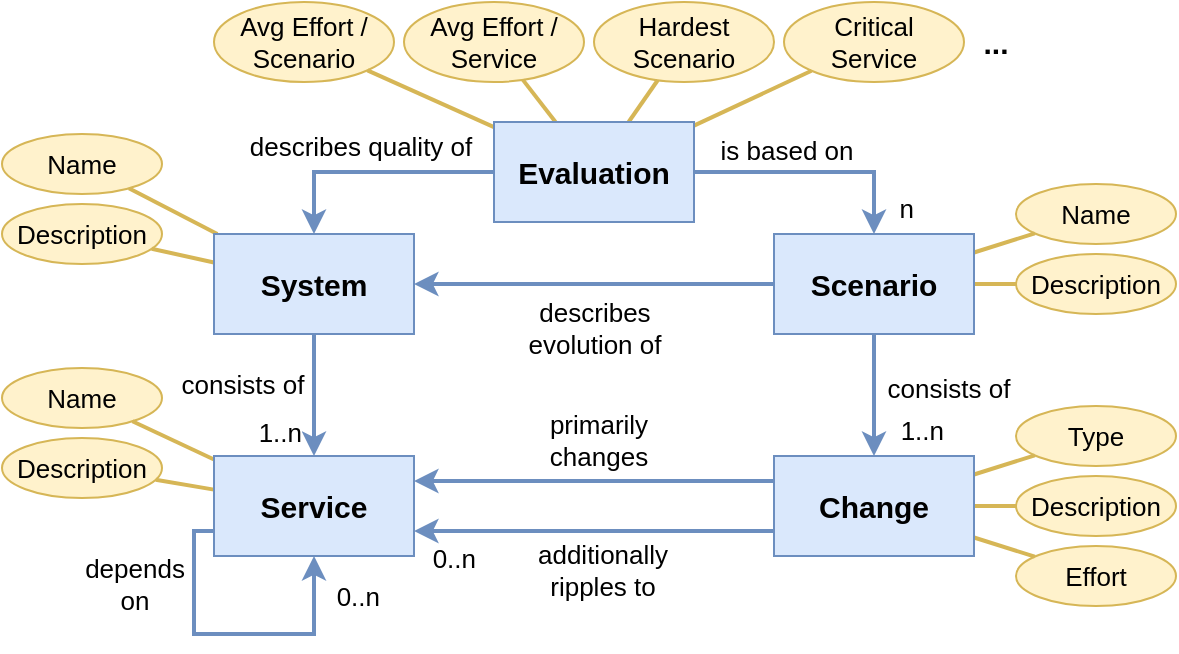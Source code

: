 <mxfile version="10.9.3" type="device"><diagram id="jgR4TiidttuUvGHe4xXU" name="Page-1"><mxGraphModel dx="1185" dy="807" grid="1" gridSize="10" guides="1" tooltips="1" connect="1" arrows="1" fold="1" page="1" pageScale="1" pageWidth="1169" pageHeight="827" math="0" shadow="0"><root><mxCell id="0"/><mxCell id="1" parent="0"/><mxCell id="S_a3rX835V8vei1Or_31-10" value="describes quality of" style="rounded=0;orthogonalLoop=1;jettySize=auto;html=1;fontSize=13;endSize=6;startSize=6;jumpSize=6;strokeWidth=2;fillColor=#dae8fc;strokeColor=#6c8ebf;edgeStyle=orthogonalEdgeStyle;spacingLeft=6;spacingBottom=-12;" edge="1" parent="1" source="S_a3rX835V8vei1Or_31-7" target="S_a3rX835V8vei1Or_31-2"><mxGeometry x="0.155" y="-19" relative="1" as="geometry"><mxPoint x="160" y="160" as="sourcePoint"/><mxPoint as="offset"/></mxGeometry></mxCell><mxCell id="S_a3rX835V8vei1Or_31-22" value="describes&lt;br style=&quot;font-size: 13px;&quot;&gt;evolution of" style="rounded=0;orthogonalLoop=1;jettySize=auto;html=1;fontSize=13;endSize=6;startSize=6;jumpSize=6;strokeWidth=2;fillColor=#dae8fc;strokeColor=#6c8ebf;spacingBottom=0;spacingTop=13;" edge="1" parent="1" source="S_a3rX835V8vei1Or_31-9" target="S_a3rX835V8vei1Or_31-2"><mxGeometry y="15" relative="1" as="geometry"><mxPoint x="410" y="430" as="sourcePoint"/><mxPoint x="250" y="430" as="targetPoint"/><mxPoint as="offset"/></mxGeometry></mxCell><mxCell id="S_a3rX835V8vei1Or_31-23" value="consists of" style="endArrow=classic;html=1;endSize=6;startArrow=none;startSize=6;startFill=0;strokeWidth=2;fontSize=13;fillColor=#dae8fc;strokeColor=#6c8ebf;endFill=1;fontStyle=0;spacingTop=4;spacingLeft=27;" edge="1" parent="1" source="S_a3rX835V8vei1Or_31-2" target="S_a3rX835V8vei1Or_31-5"><mxGeometry x="-0.25" y="-50" relative="1" as="geometry"><mxPoint x="210" y="520" as="sourcePoint"/><mxPoint x="370" y="520" as="targetPoint"/><mxPoint as="offset"/></mxGeometry></mxCell><mxCell id="S_a3rX835V8vei1Or_31-25" value="&lt;font style=&quot;font-size: 13px;&quot;&gt;1..n&lt;/font&gt;" style="resizable=0;html=1;align=right;verticalAlign=top;labelBackgroundColor=#ffffff;fontSize=13;spacingLeft=0;spacingTop=4;spacingBottom=0;spacingRight=6;fontStyle=0" connectable="0" vertex="1" parent="S_a3rX835V8vei1Or_31-23"><mxGeometry x="1" relative="1" as="geometry"><mxPoint y="-30" as="offset"/></mxGeometry></mxCell><mxCell id="S_a3rX835V8vei1Or_31-26" value="consists of" style="endArrow=classic;html=1;endSize=6;startArrow=none;startSize=6;startFill=0;strokeWidth=2;fontSize=13;fillColor=#dae8fc;strokeColor=#6c8ebf;endFill=1;fontStyle=0;spacingTop=-8;spacingLeft=-6;" edge="1" parent="1" source="S_a3rX835V8vei1Or_31-9" target="S_a3rX835V8vei1Or_31-11"><mxGeometry y="40" relative="1" as="geometry"><mxPoint x="180" y="260" as="sourcePoint"/><mxPoint x="180" y="340" as="targetPoint"/><mxPoint as="offset"/></mxGeometry></mxCell><mxCell id="S_a3rX835V8vei1Or_31-28" value="&lt;font style=&quot;font-size: 13px;&quot;&gt;1..n&lt;/font&gt;" style="resizable=0;html=1;align=right;verticalAlign=top;labelBackgroundColor=#ffffff;fontSize=13;spacingLeft=0;spacingTop=3;spacingBottom=0;spacingRight=15;fontStyle=0" connectable="0" vertex="1" parent="S_a3rX835V8vei1Or_31-26"><mxGeometry x="1" relative="1" as="geometry"><mxPoint x="50" y="-30" as="offset"/></mxGeometry></mxCell><mxCell id="S_a3rX835V8vei1Or_31-29" value="primarily&lt;br&gt;changes" style="endArrow=none;html=1;endSize=6;startArrow=classic;startSize=6;startFill=1;strokeWidth=2;fontSize=13;fillColor=#dae8fc;strokeColor=#6c8ebf;endFill=0;fontStyle=0;spacingTop=6;spacingLeft=4;exitX=1;exitY=0.25;exitDx=0;exitDy=0;entryX=0;entryY=0.25;entryDx=0;entryDy=0;" edge="1" parent="1" source="S_a3rX835V8vei1Or_31-5" target="S_a3rX835V8vei1Or_31-11"><mxGeometry y="24" relative="1" as="geometry"><mxPoint x="260" y="390" as="sourcePoint"/><mxPoint x="460" y="340" as="targetPoint"/><mxPoint as="offset"/></mxGeometry></mxCell><mxCell id="S_a3rX835V8vei1Or_31-32" value="additionally&lt;br style=&quot;font-size: 13px;&quot;&gt;ripples to" style="endArrow=classic;html=1;endSize=6;startArrow=none;startSize=6;startFill=0;strokeWidth=2;fontSize=13;fillColor=#dae8fc;strokeColor=#6c8ebf;endFill=1;fontStyle=0;spacingTop=-4;spacingLeft=8;entryX=1;entryY=0.75;entryDx=0;entryDy=0;exitX=0;exitY=0.75;exitDx=0;exitDy=0;" edge="1" parent="1" source="S_a3rX835V8vei1Or_31-11" target="S_a3rX835V8vei1Or_31-5"><mxGeometry y="21" relative="1" as="geometry"><mxPoint x="230" y="440" as="sourcePoint"/><mxPoint x="410.143" y="352.333" as="targetPoint"/><mxPoint as="offset"/></mxGeometry></mxCell><mxCell id="S_a3rX835V8vei1Or_31-34" value="&lt;font style=&quot;font-size: 13px;&quot;&gt;0..n&lt;/font&gt;" style="resizable=0;html=1;align=right;verticalAlign=top;labelBackgroundColor=#ffffff;fontSize=13;spacingLeft=0;spacingTop=7;spacingBottom=0;spacingRight=9;fontStyle=0" connectable="0" vertex="1" parent="S_a3rX835V8vei1Or_31-32"><mxGeometry x="1" relative="1" as="geometry"><mxPoint x="40" y="-7.5" as="offset"/></mxGeometry></mxCell><mxCell id="S_a3rX835V8vei1Or_31-36" value="is based on" style="endArrow=classic;html=1;endSize=6;startArrow=none;startSize=6;startFill=0;strokeWidth=2;fontSize=13;fillColor=#dae8fc;strokeColor=#6c8ebf;endFill=1;fontStyle=0;spacingTop=7;spacingLeft=4;edgeStyle=orthogonalEdgeStyle;rounded=0;" edge="1" parent="1" source="S_a3rX835V8vei1Or_31-7" target="S_a3rX835V8vei1Or_31-9"><mxGeometry x="-0.273" y="15" relative="1" as="geometry"><mxPoint x="460" y="260" as="sourcePoint"/><mxPoint x="460" y="340" as="targetPoint"/><mxPoint as="offset"/></mxGeometry></mxCell><mxCell id="S_a3rX835V8vei1Or_31-37" value="&lt;font style=&quot;font-size: 13px;&quot;&gt;n&lt;/font&gt;" style="resizable=0;html=1;align=right;verticalAlign=top;labelBackgroundColor=#ffffff;fontSize=13;spacingLeft=0;spacingTop=3;spacingBottom=0;spacingRight=10;fontStyle=0" connectable="0" vertex="1" parent="S_a3rX835V8vei1Or_31-36"><mxGeometry x="1" relative="1" as="geometry"><mxPoint x="30" y="-30" as="offset"/></mxGeometry></mxCell><mxCell id="S_a3rX835V8vei1Or_31-38" value="depends&lt;br&gt;on" style="endArrow=classic;html=1;endSize=6;startArrow=none;startSize=6;startFill=0;strokeWidth=2;fontSize=13;fillColor=#dae8fc;strokeColor=#6c8ebf;endFill=1;fontStyle=0;spacingTop=9;spacingLeft=0;edgeStyle=orthogonalEdgeStyle;rounded=0;exitX=0;exitY=0.75;exitDx=0;exitDy=0;entryX=0.5;entryY=1;entryDx=0;entryDy=0;" edge="1" parent="1" source="S_a3rX835V8vei1Or_31-5" target="S_a3rX835V8vei1Or_31-5"><mxGeometry x="-0.608" y="-30" relative="1" as="geometry"><mxPoint x="132" y="380" as="sourcePoint"/><mxPoint x="170" y="390" as="targetPoint"/><mxPoint as="offset"/><Array as="points"><mxPoint x="110" y="349"/><mxPoint x="110" y="400"/><mxPoint x="170" y="400"/></Array></mxGeometry></mxCell><mxCell id="S_a3rX835V8vei1Or_31-39" value="&lt;font style=&quot;font-size: 13px;&quot;&gt;0..n&lt;/font&gt;" style="resizable=0;html=1;align=right;verticalAlign=top;labelBackgroundColor=#ffffff;fontSize=13;spacingLeft=0;spacingTop=6;spacingBottom=0;spacingRight=7;fontStyle=0" connectable="0" vertex="1" parent="S_a3rX835V8vei1Or_31-38"><mxGeometry x="1" relative="1" as="geometry"><mxPoint x="40" as="offset"/></mxGeometry></mxCell><mxCell id="S_a3rX835V8vei1Or_31-45" value="" style="rounded=0;jumpSize=6;orthogonalLoop=1;jettySize=auto;html=1;startArrow=none;startFill=0;startSize=6;endArrow=none;endFill=0;endSize=6;strokeWidth=2;fontSize=13;fillColor=#fff2cc;strokeColor=#d6b656;" edge="1" parent="1" source="S_a3rX835V8vei1Or_31-40" target="S_a3rX835V8vei1Or_31-2"><mxGeometry relative="1" as="geometry"><mxPoint x="170" y="165" as="targetPoint"/></mxGeometry></mxCell><mxCell id="S_a3rX835V8vei1Or_31-40" value="Name" style="ellipse;whiteSpace=wrap;html=1;rounded=0;fontSize=13;fillColor=#fff2cc;strokeColor=#d6b656;" vertex="1" parent="1"><mxGeometry x="14" y="150" width="80" height="30" as="geometry"/></mxCell><mxCell id="S_a3rX835V8vei1Or_31-41" value="Description" style="ellipse;whiteSpace=wrap;html=1;rounded=0;fontSize=13;fillColor=#fff2cc;strokeColor=#d6b656;" vertex="1" parent="1"><mxGeometry x="14" y="185" width="80" height="30" as="geometry"/></mxCell><mxCell id="S_a3rX835V8vei1Or_31-42" value="Name" style="ellipse;whiteSpace=wrap;html=1;rounded=0;fontSize=13;fillColor=#fff2cc;strokeColor=#d6b656;" vertex="1" parent="1"><mxGeometry x="14" y="267" width="80" height="30" as="geometry"/></mxCell><mxCell id="S_a3rX835V8vei1Or_31-43" value="Description" style="ellipse;whiteSpace=wrap;html=1;rounded=0;fontSize=13;fillColor=#fff2cc;strokeColor=#d6b656;" vertex="1" parent="1"><mxGeometry x="14" y="302" width="80" height="30" as="geometry"/></mxCell><mxCell id="S_a3rX835V8vei1Or_31-46" value="" style="rounded=0;jumpSize=6;orthogonalLoop=1;jettySize=auto;html=1;startArrow=none;startFill=0;startSize=6;endArrow=none;endFill=0;endSize=6;strokeWidth=2;fontSize=13;fillColor=#fff2cc;strokeColor=#d6b656;" edge="1" parent="1" source="S_a3rX835V8vei1Or_31-41" target="S_a3rX835V8vei1Or_31-2"><mxGeometry relative="1" as="geometry"><mxPoint x="84.153" y="186.957" as="sourcePoint"/><mxPoint x="130" y="210" as="targetPoint"/></mxGeometry></mxCell><mxCell id="S_a3rX835V8vei1Or_31-47" value="" style="rounded=0;jumpSize=6;orthogonalLoop=1;jettySize=auto;html=1;startArrow=none;startFill=0;startSize=6;endArrow=none;endFill=0;endSize=6;strokeWidth=2;fontSize=13;fillColor=#fff2cc;strokeColor=#d6b656;" edge="1" parent="1" source="S_a3rX835V8vei1Or_31-42" target="S_a3rX835V8vei1Or_31-5"><mxGeometry relative="1" as="geometry"><mxPoint x="94.153" y="196.957" as="sourcePoint"/><mxPoint x="140" y="220" as="targetPoint"/></mxGeometry></mxCell><mxCell id="S_a3rX835V8vei1Or_31-48" value="" style="rounded=0;jumpSize=6;orthogonalLoop=1;jettySize=auto;html=1;startArrow=none;startFill=0;startSize=6;endArrow=none;endFill=0;endSize=6;strokeWidth=2;fontSize=13;fillColor=#fff2cc;strokeColor=#d6b656;" edge="1" parent="1" source="S_a3rX835V8vei1Or_31-43" target="S_a3rX835V8vei1Or_31-5"><mxGeometry relative="1" as="geometry"><mxPoint x="104.153" y="206.957" as="sourcePoint"/><mxPoint x="150" y="230" as="targetPoint"/></mxGeometry></mxCell><mxCell id="S_a3rX835V8vei1Or_31-49" value="Name" style="ellipse;whiteSpace=wrap;html=1;rounded=0;fontSize=13;fillColor=#fff2cc;strokeColor=#d6b656;" vertex="1" parent="1"><mxGeometry x="521" y="175" width="80" height="30" as="geometry"/></mxCell><mxCell id="S_a3rX835V8vei1Or_31-50" value="Description" style="ellipse;whiteSpace=wrap;html=1;rounded=0;fontSize=13;fillColor=#fff2cc;strokeColor=#d6b656;" vertex="1" parent="1"><mxGeometry x="521" y="210" width="80" height="30" as="geometry"/></mxCell><mxCell id="S_a3rX835V8vei1Or_31-51" value="" style="rounded=0;jumpSize=6;orthogonalLoop=1;jettySize=auto;html=1;startArrow=none;startFill=0;startSize=6;endArrow=none;endFill=0;endSize=6;strokeWidth=2;fontSize=13;fillColor=#fff2cc;strokeColor=#d6b656;" edge="1" parent="1" source="S_a3rX835V8vei1Or_31-9" target="S_a3rX835V8vei1Or_31-49"><mxGeometry relative="1" as="geometry"><mxPoint x="84.153" y="186.957" as="sourcePoint"/><mxPoint x="130" y="210" as="targetPoint"/></mxGeometry></mxCell><mxCell id="S_a3rX835V8vei1Or_31-52" value="" style="rounded=0;jumpSize=6;orthogonalLoop=1;jettySize=auto;html=1;startArrow=none;startFill=0;startSize=6;endArrow=none;endFill=0;endSize=6;strokeWidth=2;fontSize=13;fillColor=#fff2cc;strokeColor=#d6b656;" edge="1" parent="1" source="S_a3rX835V8vei1Or_31-9" target="S_a3rX835V8vei1Or_31-50"><mxGeometry relative="1" as="geometry"><mxPoint x="94.153" y="196.957" as="sourcePoint"/><mxPoint x="140" y="220" as="targetPoint"/></mxGeometry></mxCell><mxCell id="S_a3rX835V8vei1Or_31-56" value="Type" style="ellipse;whiteSpace=wrap;html=1;rounded=0;fontSize=13;fillColor=#fff2cc;strokeColor=#d6b656;" vertex="1" parent="1"><mxGeometry x="521" y="286" width="80" height="30" as="geometry"/></mxCell><mxCell id="S_a3rX835V8vei1Or_31-57" value="Description" style="ellipse;whiteSpace=wrap;html=1;rounded=0;fontSize=13;fillColor=#fff2cc;strokeColor=#d6b656;" vertex="1" parent="1"><mxGeometry x="521" y="321" width="80" height="30" as="geometry"/></mxCell><mxCell id="S_a3rX835V8vei1Or_31-58" value="Effort" style="ellipse;whiteSpace=wrap;html=1;rounded=0;fontSize=13;fillColor=#fff2cc;strokeColor=#d6b656;" vertex="1" parent="1"><mxGeometry x="521" y="356" width="80" height="30" as="geometry"/></mxCell><mxCell id="S_a3rX835V8vei1Or_31-59" value="" style="rounded=0;jumpSize=6;orthogonalLoop=1;jettySize=auto;html=1;startArrow=none;startFill=0;startSize=6;endArrow=none;endFill=0;endSize=6;strokeWidth=2;fontSize=13;fillColor=#fff2cc;strokeColor=#d6b656;" edge="1" parent="1" source="S_a3rX835V8vei1Or_31-11" target="S_a3rX835V8vei1Or_31-56"><mxGeometry relative="1" as="geometry"><mxPoint x="510" y="232.881" as="sourcePoint"/><mxPoint x="540.228" y="231.6" as="targetPoint"/></mxGeometry></mxCell><mxCell id="S_a3rX835V8vei1Or_31-60" value="" style="rounded=0;jumpSize=6;orthogonalLoop=1;jettySize=auto;html=1;startArrow=none;startFill=0;startSize=6;endArrow=none;endFill=0;endSize=6;strokeWidth=2;fontSize=13;fillColor=#fff2cc;strokeColor=#d6b656;" edge="1" parent="1" source="S_a3rX835V8vei1Or_31-11" target="S_a3rX835V8vei1Or_31-57"><mxGeometry relative="1" as="geometry"><mxPoint x="510" y="340.484" as="sourcePoint"/><mxPoint x="557.373" y="327.677" as="targetPoint"/></mxGeometry></mxCell><mxCell id="S_a3rX835V8vei1Or_31-61" value="" style="rounded=0;jumpSize=6;orthogonalLoop=1;jettySize=auto;html=1;startArrow=none;startFill=0;startSize=6;endArrow=none;endFill=0;endSize=6;strokeWidth=2;fontSize=13;fillColor=#fff2cc;strokeColor=#d6b656;" edge="1" parent="1" source="S_a3rX835V8vei1Or_31-11" target="S_a3rX835V8vei1Or_31-58"><mxGeometry relative="1" as="geometry"><mxPoint x="520" y="350.484" as="sourcePoint"/><mxPoint x="567.373" y="337.677" as="targetPoint"/></mxGeometry></mxCell><mxCell id="S_a3rX835V8vei1Or_31-63" value="Avg Effort / Scenario" style="ellipse;whiteSpace=wrap;html=1;rounded=0;fontSize=13;fillColor=#fff2cc;strokeColor=#d6b656;" vertex="1" parent="1"><mxGeometry x="120" y="84" width="90" height="40" as="geometry"/></mxCell><mxCell id="S_a3rX835V8vei1Or_31-64" value="Avg Effort / Service" style="ellipse;whiteSpace=wrap;html=1;rounded=0;fontSize=13;fillColor=#fff2cc;strokeColor=#d6b656;" vertex="1" parent="1"><mxGeometry x="215" y="84" width="90" height="40" as="geometry"/></mxCell><mxCell id="S_a3rX835V8vei1Or_31-65" value="Hardest Scenario" style="ellipse;whiteSpace=wrap;html=1;rounded=0;fontSize=13;fillColor=#fff2cc;strokeColor=#d6b656;" vertex="1" parent="1"><mxGeometry x="310" y="84" width="90" height="40" as="geometry"/></mxCell><mxCell id="S_a3rX835V8vei1Or_31-66" value="Critical&lt;br&gt;Service" style="ellipse;whiteSpace=wrap;html=1;rounded=0;fontSize=13;fillColor=#fff2cc;strokeColor=#d6b656;" vertex="1" parent="1"><mxGeometry x="405" y="84" width="90" height="40" as="geometry"/></mxCell><mxCell id="S_a3rX835V8vei1Or_31-67" value="" style="rounded=0;jumpSize=6;orthogonalLoop=1;jettySize=auto;html=1;startArrow=none;startFill=0;startSize=6;endArrow=none;endFill=0;endSize=6;strokeWidth=2;fontSize=13;fillColor=#fff2cc;strokeColor=#d6b656;" edge="1" parent="1" source="S_a3rX835V8vei1Or_31-63" target="S_a3rX835V8vei1Or_31-7"><mxGeometry relative="1" as="geometry"><mxPoint x="84.153" y="186.957" as="sourcePoint"/><mxPoint x="130" y="210" as="targetPoint"/></mxGeometry></mxCell><mxCell id="S_a3rX835V8vei1Or_31-68" value="" style="rounded=0;jumpSize=6;orthogonalLoop=1;jettySize=auto;html=1;startArrow=none;startFill=0;startSize=6;endArrow=none;endFill=0;endSize=6;strokeWidth=2;fontSize=13;fillColor=#fff2cc;strokeColor=#d6b656;" edge="1" parent="1" source="S_a3rX835V8vei1Or_31-64" target="S_a3rX835V8vei1Or_31-7"><mxGeometry relative="1" as="geometry"><mxPoint x="206.791" y="94.155" as="sourcePoint"/><mxPoint x="270" y="122.586" as="targetPoint"/></mxGeometry></mxCell><mxCell id="S_a3rX835V8vei1Or_31-69" value="" style="rounded=0;jumpSize=6;orthogonalLoop=1;jettySize=auto;html=1;startArrow=none;startFill=0;startSize=6;endArrow=none;endFill=0;endSize=6;strokeWidth=2;fontSize=13;fillColor=#fff2cc;strokeColor=#d6b656;" edge="1" parent="1" source="S_a3rX835V8vei1Or_31-65" target="S_a3rX835V8vei1Or_31-7"><mxGeometry relative="1" as="geometry"><mxPoint x="216.791" y="104.155" as="sourcePoint"/><mxPoint x="280" y="132.586" as="targetPoint"/></mxGeometry></mxCell><mxCell id="S_a3rX835V8vei1Or_31-70" value="" style="rounded=0;jumpSize=6;orthogonalLoop=1;jettySize=auto;html=1;startArrow=none;startFill=0;startSize=6;endArrow=none;endFill=0;endSize=6;strokeWidth=2;fontSize=13;fillColor=#fff2cc;strokeColor=#d6b656;" edge="1" parent="1" source="S_a3rX835V8vei1Or_31-66" target="S_a3rX835V8vei1Or_31-7"><mxGeometry relative="1" as="geometry"><mxPoint x="226.791" y="114.155" as="sourcePoint"/><mxPoint x="290" y="142.586" as="targetPoint"/></mxGeometry></mxCell><mxCell id="S_a3rX835V8vei1Or_31-71" value="..." style="text;html=1;strokeColor=none;fillColor=none;align=center;verticalAlign=middle;whiteSpace=wrap;rounded=0;fontSize=15;fontStyle=1" vertex="1" parent="1"><mxGeometry x="499" y="94" width="24" height="20" as="geometry"/></mxCell><mxCell id="S_a3rX835V8vei1Or_31-2" value="System" style="rounded=0;whiteSpace=wrap;html=1;fillColor=#dae8fc;strokeColor=#6c8ebf;fontStyle=1;fontSize=15;" vertex="1" parent="1"><mxGeometry x="120" y="200" width="100" height="50" as="geometry"/></mxCell><mxCell id="S_a3rX835V8vei1Or_31-5" value="Service" style="rounded=0;whiteSpace=wrap;html=1;fillColor=#dae8fc;strokeColor=#6c8ebf;fontStyle=1;fontSize=15;" vertex="1" parent="1"><mxGeometry x="120" y="311" width="100" height="50" as="geometry"/></mxCell><mxCell id="S_a3rX835V8vei1Or_31-7" value="Evaluation" style="rounded=0;whiteSpace=wrap;html=1;fillColor=#dae8fc;strokeColor=#6c8ebf;fontStyle=1;fontSize=15;" vertex="1" parent="1"><mxGeometry x="260" y="144" width="100" height="50" as="geometry"/></mxCell><mxCell id="S_a3rX835V8vei1Or_31-9" value="Scenario" style="rounded=0;whiteSpace=wrap;html=1;fillColor=#dae8fc;strokeColor=#6c8ebf;fontStyle=1;fontSize=15;" vertex="1" parent="1"><mxGeometry x="400" y="200" width="100" height="50" as="geometry"/></mxCell><mxCell id="S_a3rX835V8vei1Or_31-11" value="Change" style="rounded=0;whiteSpace=wrap;html=1;fillColor=#dae8fc;strokeColor=#6c8ebf;fontStyle=1;fontSize=15;" vertex="1" parent="1"><mxGeometry x="400" y="311" width="100" height="50" as="geometry"/></mxCell></root></mxGraphModel></diagram></mxfile>